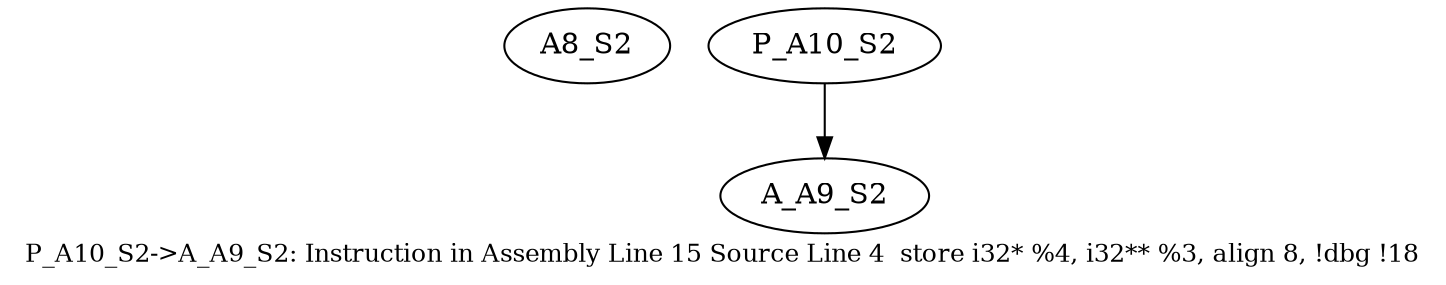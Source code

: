 digraph{
	node [ ]
	edge [ ]
	A8_S2 [ ]
	A_A9_S2 [ ]
	P_A10_S2 [ ]
	P_A10_S2 -> A_A9_S2 [ ]
	label = "P_A10_S2->A_A9_S2: Instruction in Assembly Line 15 Source Line 4	store i32* %4, i32** %3, align 8, !dbg !18"	fontsize = "12"
}